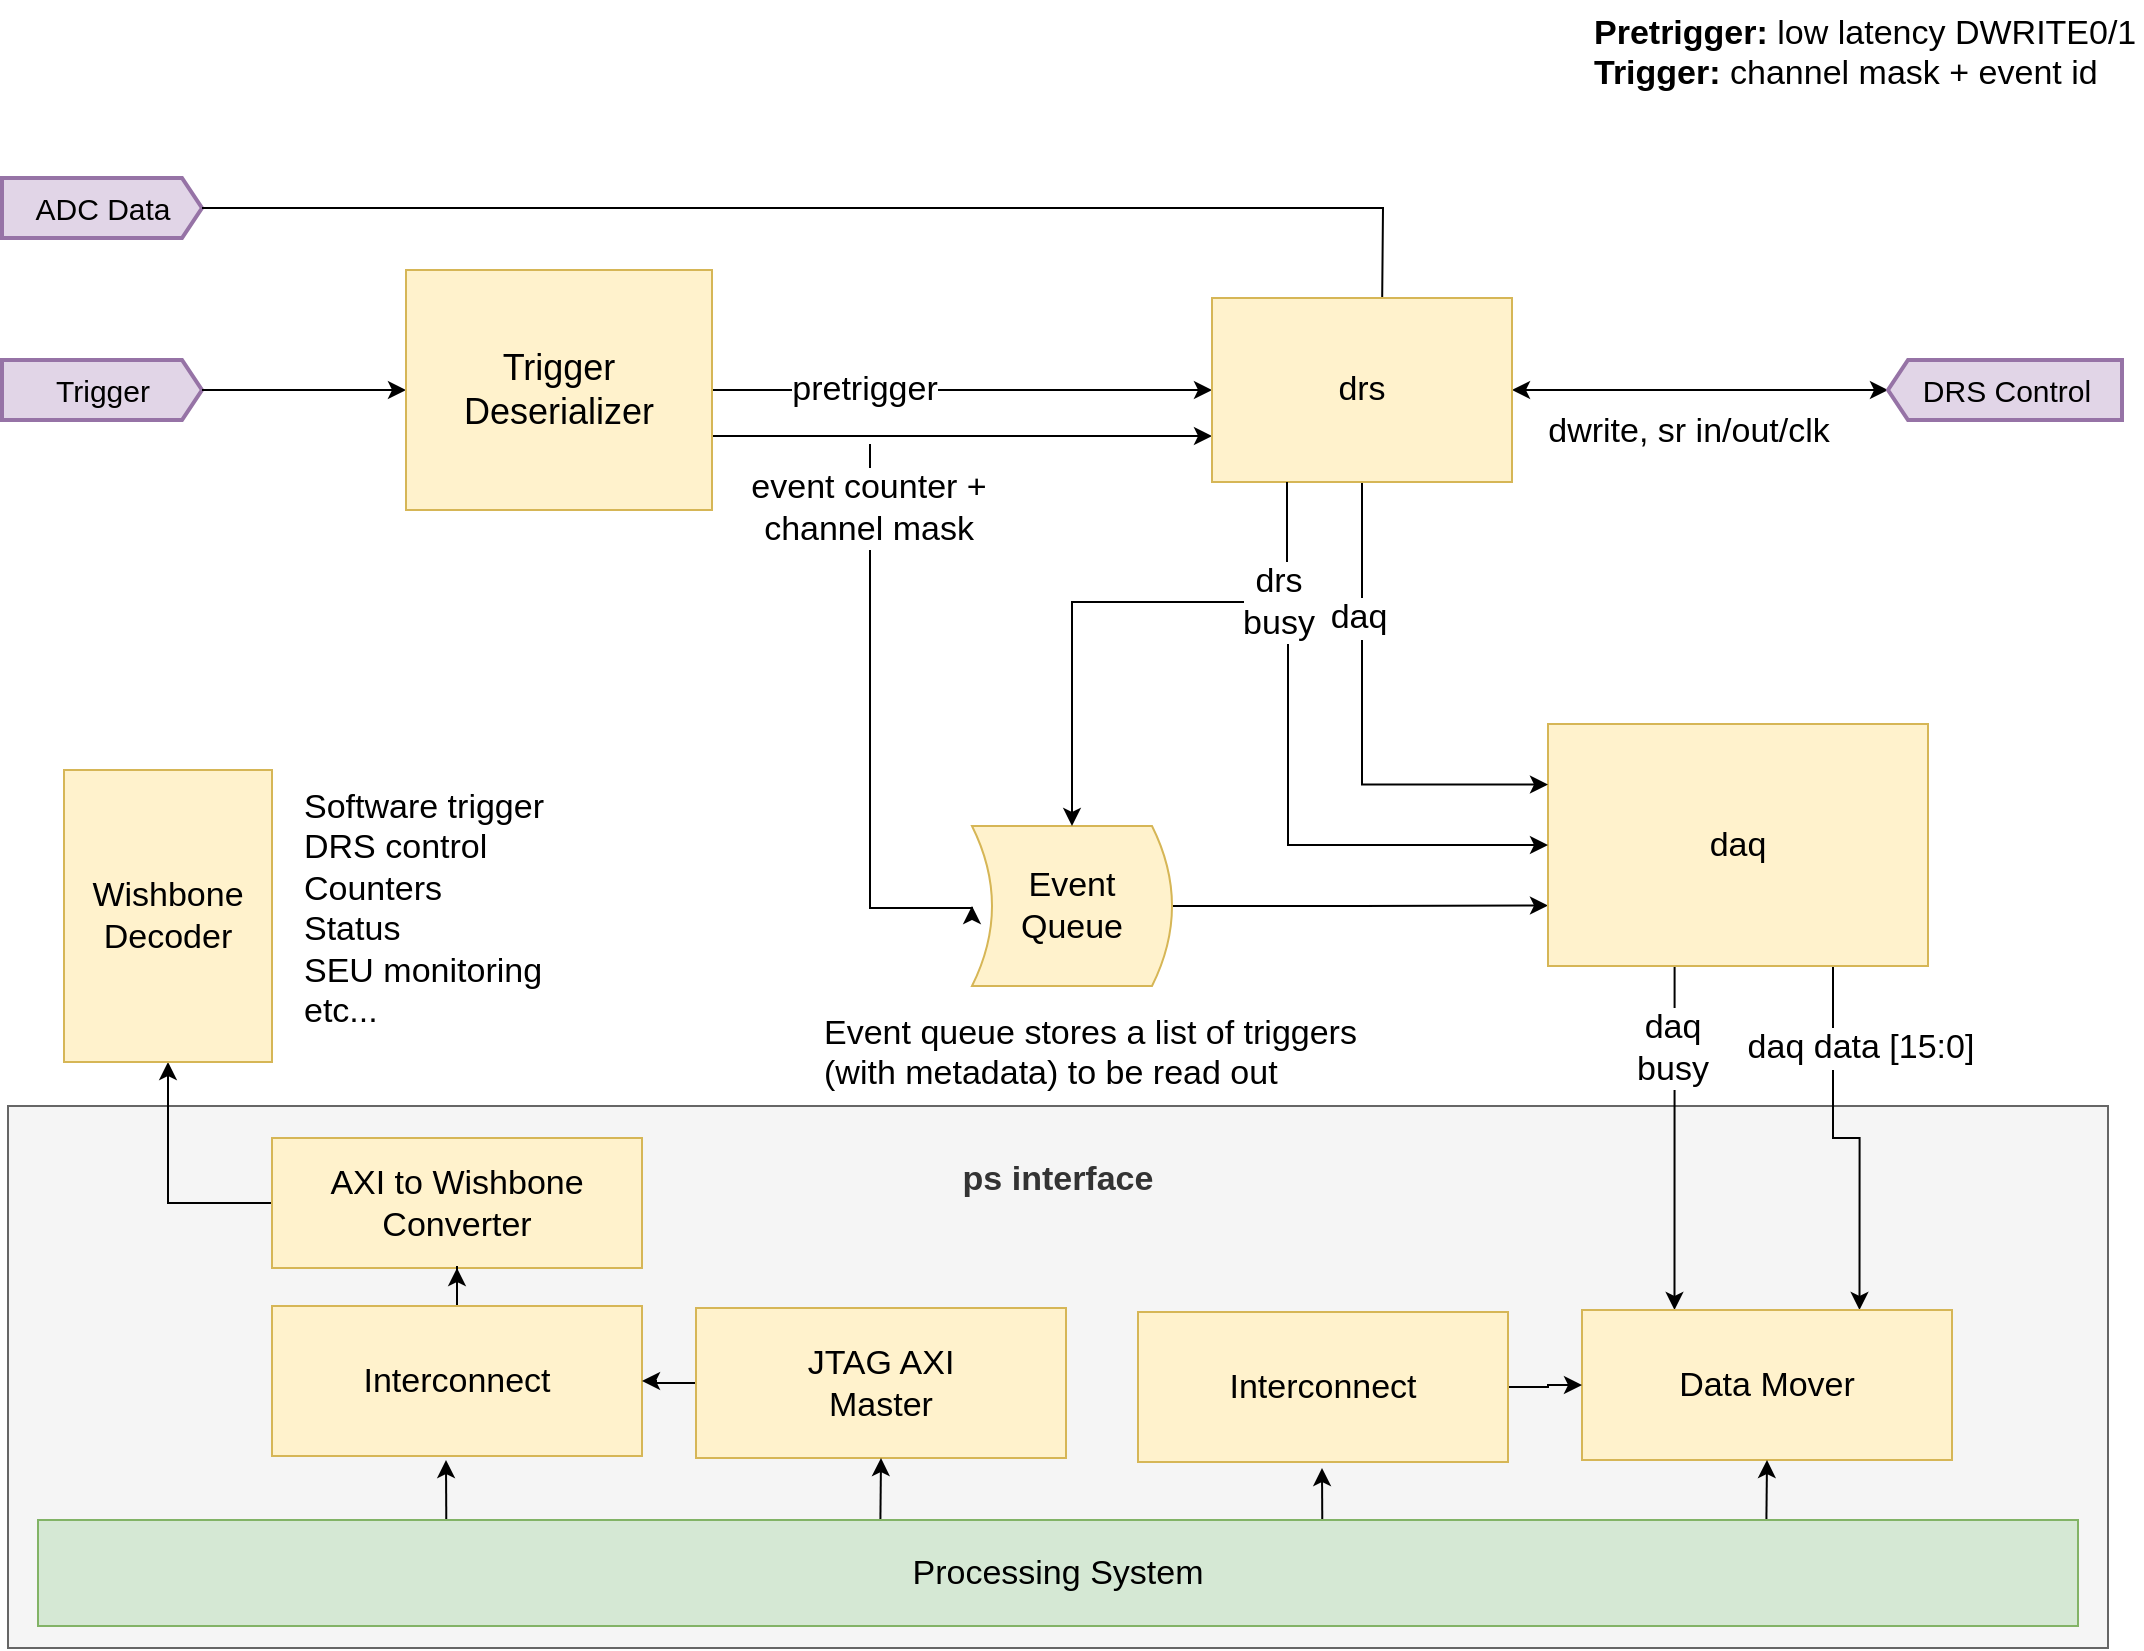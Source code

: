 <mxfile version="16.0.0" type="device" pages="2"><diagram id="qMDoOTiP7TmFbZ_pdH_i" name="Data Flow"><mxGraphModel dx="1422" dy="740" grid="0" gridSize="10" guides="1" tooltips="1" connect="1" arrows="1" fold="1" page="1" pageScale="1" pageWidth="1100" pageHeight="850" math="0" shadow="0"><root><mxCell id="0"/><mxCell id="1" parent="0"/><mxCell id="X48EPalZuuTRNXxhP5Rd-15" value="&lt;b style=&quot;font-size: 17px&quot;&gt;&lt;br&gt;ps interface&lt;br&gt;&lt;/b&gt;" style="rounded=0;whiteSpace=wrap;html=1;fontSize=17;verticalAlign=top;strokeColor=#666666;fillColor=#f5f5f5;fontColor=#333333;" parent="1" vertex="1"><mxGeometry x="23" y="562" width="1050" height="271" as="geometry"/></mxCell><mxCell id="X48EPalZuuTRNXxhP5Rd-1" value="&lt;font style=&quot;font-size: 15px&quot;&gt;ADC Data&lt;/font&gt;" style="html=1;shadow=0;dashed=0;align=center;verticalAlign=middle;shape=mxgraph.arrows2.arrow;dy=0;dx=10;notch=0;strokeColor=#9673a6;strokeWidth=2;fillColor=#e1d5e7;fontFamily=Helvetica;" parent="1" vertex="1"><mxGeometry x="20" y="98" width="100" height="30" as="geometry"/></mxCell><mxCell id="X48EPalZuuTRNXxhP5Rd-5" value="&lt;font style=&quot;font-size: 15px&quot;&gt;Trigger&lt;/font&gt;" style="html=1;shadow=0;dashed=0;align=center;verticalAlign=middle;shape=mxgraph.arrows2.arrow;dy=0;dx=10;notch=0;strokeColor=#9673a6;strokeWidth=2;fillColor=#e1d5e7;" parent="1" vertex="1"><mxGeometry x="20" y="189" width="100" height="30" as="geometry"/></mxCell><mxCell id="X48EPalZuuTRNXxhP5Rd-30" style="edgeStyle=orthogonalEdgeStyle;rounded=0;orthogonalLoop=1;jettySize=auto;html=1;entryX=1;entryY=0.5;entryDx=0;entryDy=0;fontSize=17;" parent="1" target="X48EPalZuuTRNXxhP5Rd-13" edge="1"><mxGeometry relative="1" as="geometry"><Array as="points"><mxPoint x="454" y="463"/></Array><mxPoint x="454" y="231" as="sourcePoint"/></mxGeometry></mxCell><mxCell id="X48EPalZuuTRNXxhP5Rd-59" value="pretrigger" style="edgeStyle=orthogonalEdgeStyle;rounded=0;orthogonalLoop=1;jettySize=auto;html=1;exitX=1;exitY=0.5;exitDx=0;exitDy=0;startArrow=none;startFill=0;fontSize=17;labelBorderColor=none;spacingBottom=0;spacing=7;" parent="1" source="X48EPalZuuTRNXxhP5Rd-8" target="X48EPalZuuTRNXxhP5Rd-26" edge="1"><mxGeometry x="-0.392" relative="1" as="geometry"><mxPoint x="484" y="204" as="sourcePoint"/><mxPoint as="offset"/></mxGeometry></mxCell><mxCell id="X48EPalZuuTRNXxhP5Rd-81" value="event counter +&lt;br&gt;channel mask" style="edgeStyle=orthogonalEdgeStyle;rounded=0;orthogonalLoop=1;jettySize=auto;html=1;exitX=1;exitY=0.75;exitDx=0;exitDy=0;entryX=0;entryY=0.75;entryDx=0;entryDy=0;startArrow=none;startFill=0;fontSize=17;" parent="1" source="X48EPalZuuTRNXxhP5Rd-8" target="X48EPalZuuTRNXxhP5Rd-26" edge="1"><mxGeometry x="-0.339" y="-36" relative="1" as="geometry"><Array as="points"><mxPoint x="375" y="227"/></Array><mxPoint as="offset"/><mxPoint x="465.538" y="250.154" as="sourcePoint"/></mxGeometry></mxCell><mxCell id="X48EPalZuuTRNXxhP5Rd-47" style="edgeStyle=orthogonalEdgeStyle;rounded=0;orthogonalLoop=1;jettySize=auto;html=1;exitX=0;exitY=0.5;exitDx=0;exitDy=0;entryX=0;entryY=0.75;entryDx=0;entryDy=0;fontSize=17;" parent="1" source="X48EPalZuuTRNXxhP5Rd-13" target="X48EPalZuuTRNXxhP5Rd-14" edge="1"><mxGeometry relative="1" as="geometry"/></mxCell><mxCell id="X48EPalZuuTRNXxhP5Rd-13" value="Event&lt;br&gt;Queue" style="shape=dataStorage;whiteSpace=wrap;html=1;fixedSize=1;fontSize=17;size=10;rotation=0;direction=west;fillColor=#fff2cc;strokeColor=#d6b656;" parent="1" vertex="1"><mxGeometry x="505" y="422" width="100" height="80" as="geometry"/></mxCell><mxCell id="X48EPalZuuTRNXxhP5Rd-62" value="daq data [15:0]" style="edgeStyle=orthogonalEdgeStyle;rounded=0;orthogonalLoop=1;jettySize=auto;html=1;exitX=0.75;exitY=1;exitDx=0;exitDy=0;entryX=0.75;entryY=0;entryDx=0;entryDy=0;startArrow=none;startFill=0;fontSize=17;" parent="1" source="X48EPalZuuTRNXxhP5Rd-14" target="X48EPalZuuTRNXxhP5Rd-17" edge="1"><mxGeometry x="-0.557" y="13" relative="1" as="geometry"><mxPoint as="offset"/></mxGeometry></mxCell><mxCell id="X48EPalZuuTRNXxhP5Rd-63" style="edgeStyle=orthogonalEdgeStyle;rounded=0;orthogonalLoop=1;jettySize=auto;html=1;exitX=0.75;exitY=1;exitDx=0;exitDy=0;entryX=0.25;entryY=0;entryDx=0;entryDy=0;startArrow=none;startFill=0;fontSize=17;" parent="1" source="X48EPalZuuTRNXxhP5Rd-14" target="X48EPalZuuTRNXxhP5Rd-17" edge="1"><mxGeometry relative="1" as="geometry"><Array as="points"><mxPoint x="856" y="492"/></Array></mxGeometry></mxCell><mxCell id="X48EPalZuuTRNXxhP5Rd-84" value="daq&lt;br&gt;busy" style="edgeLabel;html=1;align=center;verticalAlign=middle;resizable=0;points=[];fontSize=17;labelBackgroundColor=default;" parent="X48EPalZuuTRNXxhP5Rd-63" vertex="1" connectable="0"><mxGeometry x="0.171" y="4" relative="1" as="geometry"><mxPoint x="-6" y="-27" as="offset"/></mxGeometry></mxCell><mxCell id="X48EPalZuuTRNXxhP5Rd-14" value="&lt;span style=&quot;font-size: 17px&quot;&gt;daq&lt;/span&gt;" style="rounded=0;whiteSpace=wrap;html=1;fillColor=#fff2cc;strokeColor=#d6b656;fontSize=17;fontStyle=0" parent="1" vertex="1"><mxGeometry x="793" y="371" width="190" height="121" as="geometry"/></mxCell><mxCell id="X48EPalZuuTRNXxhP5Rd-73" style="edgeStyle=orthogonalEdgeStyle;rounded=0;orthogonalLoop=1;jettySize=auto;html=1;exitX=0;exitY=0.5;exitDx=0;exitDy=0;startArrow=none;startFill=0;fontSize=17;entryX=0.5;entryY=1;entryDx=0;entryDy=0;" parent="1" source="X48EPalZuuTRNXxhP5Rd-16" target="X48EPalZuuTRNXxhP5Rd-69" edge="1"><mxGeometry relative="1" as="geometry"><Array as="points"><mxPoint x="103" y="611"/></Array></mxGeometry></mxCell><mxCell id="X48EPalZuuTRNXxhP5Rd-16" value="&lt;span style=&quot;font-size: 17px&quot;&gt;AXI to Wishbone &lt;br&gt;Converter&lt;br&gt;&lt;/span&gt;" style="rounded=0;whiteSpace=wrap;html=1;fillColor=#fff2cc;strokeColor=#d6b656;fontSize=17;fontStyle=0" parent="1" vertex="1"><mxGeometry x="155" y="578" width="185" height="65" as="geometry"/></mxCell><mxCell id="X48EPalZuuTRNXxhP5Rd-17" value="&lt;span style=&quot;font-size: 17px&quot;&gt;Data Mover&lt;br&gt;&lt;/span&gt;" style="rounded=0;whiteSpace=wrap;html=1;fillColor=#fff2cc;strokeColor=#d6b656;fontSize=17;fontStyle=0" parent="1" vertex="1"><mxGeometry x="810" y="664" width="185" height="75" as="geometry"/></mxCell><mxCell id="X48EPalZuuTRNXxhP5Rd-68" style="edgeStyle=orthogonalEdgeStyle;rounded=0;orthogonalLoop=1;jettySize=auto;html=1;exitX=0.5;exitY=0;exitDx=0;exitDy=0;startArrow=none;startFill=0;fontSize=17;" parent="1" source="X48EPalZuuTRNXxhP5Rd-18" target="X48EPalZuuTRNXxhP5Rd-16" edge="1"><mxGeometry relative="1" as="geometry"/></mxCell><mxCell id="X48EPalZuuTRNXxhP5Rd-18" value="&lt;span style=&quot;font-size: 17px&quot;&gt;Interconnect&lt;br&gt;&lt;/span&gt;" style="rounded=0;whiteSpace=wrap;html=1;fillColor=#fff2cc;strokeColor=#d6b656;fontSize=17;fontStyle=0" parent="1" vertex="1"><mxGeometry x="155" y="662" width="185" height="75" as="geometry"/></mxCell><mxCell id="X48EPalZuuTRNXxhP5Rd-56" value="dwrite, sr in/out/clk" style="edgeStyle=orthogonalEdgeStyle;rounded=0;orthogonalLoop=1;jettySize=auto;html=1;exitX=1;exitY=0.5;exitDx=0;exitDy=0;exitPerimeter=0;entryX=1;entryY=0.5;entryDx=0;entryDy=0;fontSize=17;startArrow=classic;startFill=1;" parent="1" source="X48EPalZuuTRNXxhP5Rd-23" target="X48EPalZuuTRNXxhP5Rd-26" edge="1"><mxGeometry x="0.067" y="21" relative="1" as="geometry"><mxPoint as="offset"/><mxPoint x="785" y="191" as="targetPoint"/></mxGeometry></mxCell><mxCell id="X48EPalZuuTRNXxhP5Rd-23" value="&lt;font style=&quot;font-size: 15px&quot;&gt;DRS Control&lt;/font&gt;" style="html=1;shadow=0;dashed=0;align=center;verticalAlign=middle;shape=mxgraph.arrows2.arrow;dy=0;dx=10;notch=0;direction=west;strokeColor=#9673a6;strokeWidth=2;fillColor=#e1d5e7;" parent="1" vertex="1"><mxGeometry x="963" y="189" width="117" height="30" as="geometry"/></mxCell><mxCell id="X48EPalZuuTRNXxhP5Rd-35" style="edgeStyle=orthogonalEdgeStyle;rounded=0;orthogonalLoop=1;jettySize=auto;html=1;exitX=1;exitY=0.5;exitDx=0;exitDy=0;exitPerimeter=0;fontSize=17;" parent="1" source="X48EPalZuuTRNXxhP5Rd-5" target="X48EPalZuuTRNXxhP5Rd-8" edge="1"><mxGeometry relative="1" as="geometry"><mxPoint x="214" y="194" as="targetPoint"/></mxGeometry></mxCell><mxCell id="X48EPalZuuTRNXxhP5Rd-49" style="edgeStyle=orthogonalEdgeStyle;rounded=0;orthogonalLoop=1;jettySize=auto;html=1;exitX=0.5;exitY=1;exitDx=0;exitDy=0;entryX=0;entryY=0.25;entryDx=0;entryDy=0;fontSize=17;" parent="1" target="X48EPalZuuTRNXxhP5Rd-14" edge="1" source="X48EPalZuuTRNXxhP5Rd-26"><mxGeometry relative="1" as="geometry"><mxPoint x="710" y="260" as="sourcePoint"/><Array as="points"><mxPoint x="700" y="401"/></Array></mxGeometry></mxCell><mxCell id="X48EPalZuuTRNXxhP5Rd-86" value="daq" style="edgeLabel;html=1;align=center;verticalAlign=middle;resizable=0;points=[];fontSize=17;" parent="X48EPalZuuTRNXxhP5Rd-49" vertex="1" connectable="0"><mxGeometry x="-0.73" y="-3" relative="1" as="geometry"><mxPoint x="1" y="35" as="offset"/></mxGeometry></mxCell><mxCell id="X48EPalZuuTRNXxhP5Rd-58" style="edgeStyle=orthogonalEdgeStyle;rounded=0;orthogonalLoop=1;jettySize=auto;html=1;exitX=1;exitY=0.5;exitDx=0;exitDy=0;exitPerimeter=0;startArrow=none;startFill=0;fontSize=17;" parent="1" source="X48EPalZuuTRNXxhP5Rd-1" edge="1"><mxGeometry relative="1" as="geometry"><mxPoint x="710" y="168" as="targetPoint"/></mxGeometry></mxCell><mxCell id="X48EPalZuuTRNXxhP5Rd-67" style="edgeStyle=orthogonalEdgeStyle;rounded=0;orthogonalLoop=1;jettySize=auto;html=1;exitX=1;exitY=0.5;exitDx=0;exitDy=0;startArrow=none;startFill=0;fontSize=17;" parent="1" source="X48EPalZuuTRNXxhP5Rd-64" target="X48EPalZuuTRNXxhP5Rd-17" edge="1"><mxGeometry relative="1" as="geometry"/></mxCell><mxCell id="X48EPalZuuTRNXxhP5Rd-64" value="&lt;span style=&quot;font-size: 17px&quot;&gt;Interconnect&lt;br&gt;&lt;/span&gt;" style="rounded=0;whiteSpace=wrap;html=1;fillColor=#fff2cc;strokeColor=#d6b656;fontSize=17;fontStyle=0" parent="1" vertex="1"><mxGeometry x="588" y="665" width="185" height="75" as="geometry"/></mxCell><mxCell id="X48EPalZuuTRNXxhP5Rd-88" style="edgeStyle=orthogonalEdgeStyle;rounded=0;orthogonalLoop=1;jettySize=auto;html=1;exitX=0;exitY=0.5;exitDx=0;exitDy=0;startArrow=none;startFill=0;fontSize=17;" parent="1" source="X48EPalZuuTRNXxhP5Rd-65" target="X48EPalZuuTRNXxhP5Rd-18" edge="1"><mxGeometry relative="1" as="geometry"/></mxCell><mxCell id="X48EPalZuuTRNXxhP5Rd-65" value="&lt;span style=&quot;font-size: 17px&quot;&gt;JTAG AXI&lt;br&gt;Master&lt;br&gt;&lt;/span&gt;" style="rounded=0;whiteSpace=wrap;html=1;fillColor=#fff2cc;strokeColor=#d6b656;fontSize=17;fontStyle=0" parent="1" vertex="1"><mxGeometry x="367" y="663" width="185" height="75" as="geometry"/></mxCell><mxCell id="X48EPalZuuTRNXxhP5Rd-66" style="edgeStyle=orthogonalEdgeStyle;rounded=0;orthogonalLoop=1;jettySize=auto;html=1;exitX=0.5;exitY=1;exitDx=0;exitDy=0;startArrow=none;startFill=0;fontSize=17;" parent="1" source="X48EPalZuuTRNXxhP5Rd-64" target="X48EPalZuuTRNXxhP5Rd-64" edge="1"><mxGeometry relative="1" as="geometry"/></mxCell><mxCell id="X48EPalZuuTRNXxhP5Rd-69" value="&lt;span style=&quot;font-size: 17px&quot;&gt;Wishbone&lt;br&gt;Decoder&lt;br&gt;&lt;/span&gt;" style="rounded=0;whiteSpace=wrap;html=1;fillColor=#fff2cc;strokeColor=#d6b656;fontSize=17;fontStyle=0" parent="1" vertex="1"><mxGeometry x="51" y="394" width="104" height="146" as="geometry"/></mxCell><mxCell id="X48EPalZuuTRNXxhP5Rd-75" style="rounded=0;orthogonalLoop=1;jettySize=auto;html=1;startArrow=none;startFill=0;fontSize=17;arcSize=0;" parent="1" edge="1"><mxGeometry relative="1" as="geometry"><mxPoint x="242.16" y="773" as="sourcePoint"/><mxPoint x="242" y="739" as="targetPoint"/></mxGeometry></mxCell><mxCell id="X48EPalZuuTRNXxhP5Rd-76" style="rounded=0;orthogonalLoop=1;jettySize=auto;html=1;startArrow=none;startFill=0;fontSize=17;arcSize=0;entryX=0.5;entryY=1;entryDx=0;entryDy=0;" parent="1" target="X48EPalZuuTRNXxhP5Rd-65" edge="1"><mxGeometry relative="1" as="geometry"><mxPoint x="459.16" y="773" as="sourcePoint"/><mxPoint x="459" y="734" as="targetPoint"/></mxGeometry></mxCell><mxCell id="X48EPalZuuTRNXxhP5Rd-77" style="rounded=0;orthogonalLoop=1;jettySize=auto;html=1;startArrow=none;startFill=0;fontSize=17;arcSize=0;" parent="1" edge="1"><mxGeometry relative="1" as="geometry"><mxPoint x="680.16" y="773" as="sourcePoint"/><mxPoint x="680" y="743" as="targetPoint"/></mxGeometry></mxCell><mxCell id="X48EPalZuuTRNXxhP5Rd-78" style="rounded=0;orthogonalLoop=1;jettySize=auto;html=1;startArrow=none;startFill=0;fontSize=17;arcSize=0;entryX=0.5;entryY=1;entryDx=0;entryDy=0;" parent="1" target="X48EPalZuuTRNXxhP5Rd-17" edge="1"><mxGeometry relative="1" as="geometry"><mxPoint x="902.16" y="773" as="sourcePoint"/><mxPoint x="902.16" y="703" as="targetPoint"/></mxGeometry></mxCell><mxCell id="X48EPalZuuTRNXxhP5Rd-19" value="&lt;span style=&quot;font-size: 17px&quot;&gt;Processing System&lt;br&gt;&lt;/span&gt;" style="rounded=0;whiteSpace=wrap;html=1;fillColor=#d5e8d4;strokeColor=#82b366;fontSize=17;fontStyle=0" parent="1" vertex="1"><mxGeometry x="38" y="769" width="1020" height="53" as="geometry"/></mxCell><mxCell id="X48EPalZuuTRNXxhP5Rd-82" value="Software trigger&lt;br&gt;DRS control&lt;br&gt;Counters&lt;br&gt;Status&amp;nbsp;&lt;br&gt;SEU monitoring&amp;nbsp;&lt;br&gt;etc..." style="text;html=1;strokeColor=none;fillColor=none;align=left;verticalAlign=top;whiteSpace=wrap;rounded=0;fontSize=17;" parent="1" vertex="1"><mxGeometry x="169" y="396" width="148" height="144" as="geometry"/></mxCell><mxCell id="E9WDSyBqEJ3VIWjDPbrT-4" value="&lt;font style=&quot;font-size: 17px&quot;&gt;&lt;b&gt;Pretrigger:&lt;/b&gt; low latency DWRITE0/1&lt;br&gt;&lt;b&gt;Trigger:&lt;/b&gt; channel mask + event id&amp;nbsp;&lt;/font&gt;" style="text;html=1;strokeColor=none;fillColor=none;align=left;verticalAlign=top;whiteSpace=wrap;rounded=0;fontSize=17;" parent="1" vertex="1"><mxGeometry x="814" y="9" width="276" height="81" as="geometry"/></mxCell><mxCell id="E9WDSyBqEJ3VIWjDPbrT-5" value="Event queue stores a list of triggers &lt;br&gt;(with metadata) to be read out" style="text;html=1;strokeColor=none;fillColor=none;align=left;verticalAlign=top;whiteSpace=wrap;rounded=0;fontSize=17;container=1;" parent="1" vertex="1"><mxGeometry x="429" y="509" width="333" height="47" as="geometry"><mxRectangle x="347" y="509" width="525" height="24" as="alternateBounds"/></mxGeometry></mxCell><mxCell id="X48EPalZuuTRNXxhP5Rd-26" value="&lt;span style=&quot;font-size: 17px&quot;&gt;drs&lt;/span&gt;" style="rounded=0;whiteSpace=wrap;html=1;fillColor=#fff2cc;strokeColor=#d6b656;fontSize=17;fontStyle=0" parent="1" vertex="1"><mxGeometry x="625" y="158" width="150" height="92" as="geometry"/></mxCell><mxCell id="X48EPalZuuTRNXxhP5Rd-8" value="&lt;font style=&quot;font-size: 18px&quot;&gt;Trigger Deserializer&lt;br&gt;&lt;/font&gt;" style="rounded=0;whiteSpace=wrap;html=1;fillColor=#fff2cc;strokeColor=#d6b656;" parent="1" vertex="1"><mxGeometry x="222" y="144" width="153" height="120" as="geometry"/></mxCell><mxCell id="q34hkXPinpflkqoCLvDt-1" value="" style="endArrow=classic;html=1;rounded=0;labelBorderColor=none;fontFamily=Helvetica;entryX=0.5;entryY=1;entryDx=0;entryDy=0;edgeStyle=elbowEdgeStyle;elbow=vertical;exitX=0.25;exitY=1;exitDx=0;exitDy=0;" parent="1" source="X48EPalZuuTRNXxhP5Rd-26" target="X48EPalZuuTRNXxhP5Rd-13" edge="1"><mxGeometry width="50" height="50" relative="1" as="geometry"><mxPoint x="663" y="257" as="sourcePoint"/><mxPoint x="734" y="380" as="targetPoint"/><Array as="points"><mxPoint x="663" y="310"/><mxPoint x="693" y="297"/><mxPoint x="668" y="310"/></Array></mxGeometry></mxCell><mxCell id="X48EPalZuuTRNXxhP5Rd-48" style="edgeStyle=orthogonalEdgeStyle;rounded=0;orthogonalLoop=1;jettySize=auto;html=1;entryX=0;entryY=0.5;entryDx=0;entryDy=0;fontSize=17;" parent="1" target="X48EPalZuuTRNXxhP5Rd-14" edge="1"><mxGeometry relative="1" as="geometry"><mxPoint x="663" y="310" as="sourcePoint"/><Array as="points"><mxPoint x="663" y="432"/></Array></mxGeometry></mxCell><mxCell id="7CgM3vdXJ0AdDpl0u4O0-1" value="&lt;font style=&quot;font-size: 17px&quot;&gt;drs&lt;br&gt;busy&lt;br&gt;&lt;/font&gt;" style="edgeLabel;html=1;align=center;verticalAlign=middle;resizable=0;points=[];" vertex="1" connectable="0" parent="X48EPalZuuTRNXxhP5Rd-48"><mxGeometry x="-0.682" y="-3" relative="1" as="geometry"><mxPoint x="-2" y="-40" as="offset"/></mxGeometry></mxCell></root></mxGraphModel></diagram><diagram id="favlRJFeHAbdntk1oLxj" name="Page-2"><mxGraphModel dx="1422" dy="740" grid="1" gridSize="10" guides="1" tooltips="1" connect="1" arrows="1" fold="1" page="1" pageScale="1" pageWidth="1100" pageHeight="850" math="0" shadow="0"><root><mxCell id="oSWEfn_7BbQ-Klg78fcO-0"/><mxCell id="oSWEfn_7BbQ-Klg78fcO-1" parent="oSWEfn_7BbQ-Klg78fcO-0"/><mxCell id="WBz0wwLFXmxHgrLt-oOH-0" value="&lt;b style=&quot;font-size: 17px&quot;&gt;&lt;br&gt;ps interface&lt;br&gt;&lt;/b&gt;" style="rounded=0;whiteSpace=wrap;html=1;fontSize=17;verticalAlign=top;strokeColor=#666666;fillColor=#f5f5f5;fontColor=#333333;" vertex="1" parent="oSWEfn_7BbQ-Klg78fcO-1"><mxGeometry x="18" y="524" width="1050" height="271" as="geometry"/></mxCell><mxCell id="WBz0wwLFXmxHgrLt-oOH-1" value="&lt;font style=&quot;font-size: 15px&quot;&gt;ADC Data&lt;/font&gt;" style="html=1;shadow=0;dashed=0;align=center;verticalAlign=middle;shape=mxgraph.arrows2.arrow;dy=0;dx=10;notch=0;strokeColor=#9673a6;strokeWidth=2;fillColor=#e1d5e7;fontFamily=Helvetica;" vertex="1" parent="oSWEfn_7BbQ-Klg78fcO-1"><mxGeometry x="15" y="60" width="100" height="30" as="geometry"/></mxCell><mxCell id="WBz0wwLFXmxHgrLt-oOH-2" value="&lt;font style=&quot;font-size: 15px&quot;&gt;Trigger&lt;/font&gt;" style="html=1;shadow=0;dashed=0;align=center;verticalAlign=middle;shape=mxgraph.arrows2.arrow;dy=0;dx=10;notch=0;strokeColor=#9673a6;strokeWidth=2;fillColor=#e1d5e7;" vertex="1" parent="oSWEfn_7BbQ-Klg78fcO-1"><mxGeometry x="15" y="151" width="100" height="30" as="geometry"/></mxCell><mxCell id="WBz0wwLFXmxHgrLt-oOH-4" value="level trigger to dwrite" style="edgeStyle=orthogonalEdgeStyle;rounded=0;orthogonalLoop=1;jettySize=auto;html=1;exitX=1;exitY=0.5;exitDx=0;exitDy=0;startArrow=none;startFill=0;fontSize=17;labelBorderColor=none;spacingBottom=0;spacing=7;exitPerimeter=0;" edge="1" parent="oSWEfn_7BbQ-Klg78fcO-1" source="WBz0wwLFXmxHgrLt-oOH-2" target="WBz0wwLFXmxHgrLt-oOH-37"><mxGeometry x="-0.392" relative="1" as="geometry"><mxPoint x="370" y="166" as="sourcePoint"/><mxPoint as="offset"/></mxGeometry></mxCell><mxCell id="WBz0wwLFXmxHgrLt-oOH-5" value="event counter" style="edgeStyle=orthogonalEdgeStyle;rounded=0;orthogonalLoop=1;jettySize=auto;html=1;exitX=1;exitY=0.5;exitDx=0;exitDy=0;entryX=0;entryY=0.75;entryDx=0;entryDy=0;startArrow=none;startFill=0;fontSize=17;exitPerimeter=0;" edge="1" parent="oSWEfn_7BbQ-Klg78fcO-1" source="EK1suyMrxo18Bjb0KvTD-0" target="WBz0wwLFXmxHgrLt-oOH-11"><mxGeometry x="-0.647" relative="1" as="geometry"><Array as="points"><mxPoint x="525" y="276"/><mxPoint x="525" y="424"/></Array><mxPoint as="offset"/><mxPoint x="370" y="196" as="sourcePoint"/></mxGeometry></mxCell><mxCell id="WBz0wwLFXmxHgrLt-oOH-8" value="daq data [15:0]" style="edgeStyle=orthogonalEdgeStyle;rounded=0;orthogonalLoop=1;jettySize=auto;html=1;exitX=0.75;exitY=1;exitDx=0;exitDy=0;entryX=0.75;entryY=0;entryDx=0;entryDy=0;startArrow=none;startFill=0;fontSize=17;" edge="1" parent="oSWEfn_7BbQ-Klg78fcO-1" source="WBz0wwLFXmxHgrLt-oOH-11" target="WBz0wwLFXmxHgrLt-oOH-14"><mxGeometry x="-0.557" y="13" relative="1" as="geometry"><mxPoint as="offset"/></mxGeometry></mxCell><mxCell id="WBz0wwLFXmxHgrLt-oOH-9" style="edgeStyle=orthogonalEdgeStyle;rounded=0;orthogonalLoop=1;jettySize=auto;html=1;exitX=0.75;exitY=1;exitDx=0;exitDy=0;entryX=0.25;entryY=0;entryDx=0;entryDy=0;startArrow=none;startFill=0;fontSize=17;" edge="1" parent="oSWEfn_7BbQ-Klg78fcO-1" source="WBz0wwLFXmxHgrLt-oOH-11" target="WBz0wwLFXmxHgrLt-oOH-14"><mxGeometry relative="1" as="geometry"><Array as="points"><mxPoint x="851" y="454"/></Array></mxGeometry></mxCell><mxCell id="WBz0wwLFXmxHgrLt-oOH-10" value="daq&lt;br&gt;busy" style="edgeLabel;html=1;align=center;verticalAlign=middle;resizable=0;points=[];fontSize=17;labelBackgroundColor=default;" vertex="1" connectable="0" parent="WBz0wwLFXmxHgrLt-oOH-9"><mxGeometry x="0.171" y="4" relative="1" as="geometry"><mxPoint x="-6" y="-27" as="offset"/></mxGeometry></mxCell><mxCell id="WBz0wwLFXmxHgrLt-oOH-11" value="&lt;span style=&quot;font-size: 17px&quot;&gt;daq&lt;/span&gt;" style="rounded=0;whiteSpace=wrap;html=1;fillColor=#fff2cc;strokeColor=#d6b656;fontSize=17;fontStyle=0" vertex="1" parent="oSWEfn_7BbQ-Klg78fcO-1"><mxGeometry x="788" y="333" width="190" height="121" as="geometry"/></mxCell><mxCell id="WBz0wwLFXmxHgrLt-oOH-12" style="edgeStyle=orthogonalEdgeStyle;rounded=0;orthogonalLoop=1;jettySize=auto;html=1;exitX=0;exitY=0.5;exitDx=0;exitDy=0;startArrow=none;startFill=0;fontSize=17;entryX=0.5;entryY=1;entryDx=0;entryDy=0;" edge="1" parent="oSWEfn_7BbQ-Klg78fcO-1" source="WBz0wwLFXmxHgrLt-oOH-13" target="WBz0wwLFXmxHgrLt-oOH-28"><mxGeometry relative="1" as="geometry"><Array as="points"><mxPoint x="98" y="573"/></Array></mxGeometry></mxCell><mxCell id="WBz0wwLFXmxHgrLt-oOH-13" value="&lt;span style=&quot;font-size: 17px&quot;&gt;AXI to Wishbone &lt;br&gt;Converter&lt;br&gt;&lt;/span&gt;" style="rounded=0;whiteSpace=wrap;html=1;fillColor=#fff2cc;strokeColor=#d6b656;fontSize=17;fontStyle=0" vertex="1" parent="oSWEfn_7BbQ-Klg78fcO-1"><mxGeometry x="150" y="540" width="185" height="65" as="geometry"/></mxCell><mxCell id="WBz0wwLFXmxHgrLt-oOH-14" value="&lt;span style=&quot;font-size: 17px&quot;&gt;Data Mover&lt;br&gt;&lt;/span&gt;" style="rounded=0;whiteSpace=wrap;html=1;fillColor=#fff2cc;strokeColor=#d6b656;fontSize=17;fontStyle=0" vertex="1" parent="oSWEfn_7BbQ-Klg78fcO-1"><mxGeometry x="805" y="626" width="185" height="75" as="geometry"/></mxCell><mxCell id="WBz0wwLFXmxHgrLt-oOH-15" style="edgeStyle=orthogonalEdgeStyle;rounded=0;orthogonalLoop=1;jettySize=auto;html=1;exitX=0.5;exitY=0;exitDx=0;exitDy=0;startArrow=none;startFill=0;fontSize=17;" edge="1" parent="oSWEfn_7BbQ-Klg78fcO-1" source="WBz0wwLFXmxHgrLt-oOH-16" target="WBz0wwLFXmxHgrLt-oOH-13"><mxGeometry relative="1" as="geometry"/></mxCell><mxCell id="WBz0wwLFXmxHgrLt-oOH-16" value="&lt;span style=&quot;font-size: 17px&quot;&gt;Interconnect&lt;br&gt;&lt;/span&gt;" style="rounded=0;whiteSpace=wrap;html=1;fillColor=#fff2cc;strokeColor=#d6b656;fontSize=17;fontStyle=0" vertex="1" parent="oSWEfn_7BbQ-Klg78fcO-1"><mxGeometry x="150" y="624" width="185" height="75" as="geometry"/></mxCell><mxCell id="WBz0wwLFXmxHgrLt-oOH-17" value="dwrite, sr in/out/clk" style="edgeStyle=orthogonalEdgeStyle;rounded=0;orthogonalLoop=1;jettySize=auto;html=1;exitX=1;exitY=0.5;exitDx=0;exitDy=0;exitPerimeter=0;entryX=1;entryY=0.5;entryDx=0;entryDy=0;fontSize=17;startArrow=classic;startFill=1;" edge="1" parent="oSWEfn_7BbQ-Klg78fcO-1" source="WBz0wwLFXmxHgrLt-oOH-18" target="WBz0wwLFXmxHgrLt-oOH-37"><mxGeometry x="0.067" y="21" relative="1" as="geometry"><mxPoint as="offset"/><mxPoint x="780" y="153" as="targetPoint"/></mxGeometry></mxCell><mxCell id="WBz0wwLFXmxHgrLt-oOH-18" value="&lt;font style=&quot;font-size: 15px&quot;&gt;DRS Control&lt;/font&gt;" style="html=1;shadow=0;dashed=0;align=center;verticalAlign=middle;shape=mxgraph.arrows2.arrow;dy=0;dx=10;notch=0;direction=west;strokeColor=#9673a6;strokeWidth=2;fillColor=#e1d5e7;" vertex="1" parent="oSWEfn_7BbQ-Klg78fcO-1"><mxGeometry x="958" y="151" width="117" height="30" as="geometry"/></mxCell><mxCell id="WBz0wwLFXmxHgrLt-oOH-20" style="edgeStyle=orthogonalEdgeStyle;rounded=0;orthogonalLoop=1;jettySize=auto;html=1;exitX=0.5;exitY=1;exitDx=0;exitDy=0;entryX=0;entryY=0.25;entryDx=0;entryDy=0;fontSize=17;" edge="1" parent="oSWEfn_7BbQ-Klg78fcO-1" source="WBz0wwLFXmxHgrLt-oOH-37" target="WBz0wwLFXmxHgrLt-oOH-11"><mxGeometry relative="1" as="geometry"><mxPoint x="705" y="222" as="sourcePoint"/><Array as="points"><mxPoint x="715" y="212"/><mxPoint x="715" y="363"/></Array></mxGeometry></mxCell><mxCell id="WBz0wwLFXmxHgrLt-oOH-21" value="daq" style="edgeLabel;html=1;align=center;verticalAlign=middle;resizable=0;points=[];fontSize=17;" vertex="1" connectable="0" parent="WBz0wwLFXmxHgrLt-oOH-20"><mxGeometry x="-0.73" y="-3" relative="1" as="geometry"><mxPoint x="3" y="51" as="offset"/></mxGeometry></mxCell><mxCell id="WBz0wwLFXmxHgrLt-oOH-22" style="edgeStyle=orthogonalEdgeStyle;rounded=0;orthogonalLoop=1;jettySize=auto;html=1;exitX=1;exitY=0.5;exitDx=0;exitDy=0;exitPerimeter=0;startArrow=none;startFill=0;fontSize=17;" edge="1" parent="oSWEfn_7BbQ-Klg78fcO-1" source="WBz0wwLFXmxHgrLt-oOH-1"><mxGeometry relative="1" as="geometry"><mxPoint x="705" y="130" as="targetPoint"/></mxGeometry></mxCell><mxCell id="EK1suyMrxo18Bjb0KvTD-1" value="14 bit ADC data" style="edgeLabel;html=1;align=center;verticalAlign=middle;resizable=0;points=[];fontSize=17;" vertex="1" connectable="0" parent="WBz0wwLFXmxHgrLt-oOH-22"><mxGeometry x="-0.557" y="1" relative="1" as="geometry"><mxPoint x="7" y="1" as="offset"/></mxGeometry></mxCell><mxCell id="WBz0wwLFXmxHgrLt-oOH-23" style="edgeStyle=orthogonalEdgeStyle;rounded=0;orthogonalLoop=1;jettySize=auto;html=1;exitX=1;exitY=0.5;exitDx=0;exitDy=0;startArrow=none;startFill=0;fontSize=17;" edge="1" parent="oSWEfn_7BbQ-Klg78fcO-1" source="WBz0wwLFXmxHgrLt-oOH-24" target="WBz0wwLFXmxHgrLt-oOH-14"><mxGeometry relative="1" as="geometry"/></mxCell><mxCell id="WBz0wwLFXmxHgrLt-oOH-24" value="&lt;span style=&quot;font-size: 17px&quot;&gt;Interconnect&lt;br&gt;&lt;/span&gt;" style="rounded=0;whiteSpace=wrap;html=1;fillColor=#fff2cc;strokeColor=#d6b656;fontSize=17;fontStyle=0" vertex="1" parent="oSWEfn_7BbQ-Klg78fcO-1"><mxGeometry x="583" y="627" width="185" height="75" as="geometry"/></mxCell><mxCell id="WBz0wwLFXmxHgrLt-oOH-25" style="edgeStyle=orthogonalEdgeStyle;rounded=0;orthogonalLoop=1;jettySize=auto;html=1;exitX=0;exitY=0.5;exitDx=0;exitDy=0;startArrow=none;startFill=0;fontSize=17;" edge="1" parent="oSWEfn_7BbQ-Klg78fcO-1" source="WBz0wwLFXmxHgrLt-oOH-26" target="WBz0wwLFXmxHgrLt-oOH-16"><mxGeometry relative="1" as="geometry"/></mxCell><mxCell id="WBz0wwLFXmxHgrLt-oOH-26" value="&lt;span style=&quot;font-size: 17px&quot;&gt;JTAG AXI&lt;br&gt;Master&lt;br&gt;&lt;/span&gt;" style="rounded=0;whiteSpace=wrap;html=1;fillColor=#fff2cc;strokeColor=#d6b656;fontSize=17;fontStyle=0" vertex="1" parent="oSWEfn_7BbQ-Klg78fcO-1"><mxGeometry x="362" y="625" width="185" height="75" as="geometry"/></mxCell><mxCell id="WBz0wwLFXmxHgrLt-oOH-27" style="edgeStyle=orthogonalEdgeStyle;rounded=0;orthogonalLoop=1;jettySize=auto;html=1;exitX=0.5;exitY=1;exitDx=0;exitDy=0;startArrow=none;startFill=0;fontSize=17;" edge="1" parent="oSWEfn_7BbQ-Klg78fcO-1" source="WBz0wwLFXmxHgrLt-oOH-24" target="WBz0wwLFXmxHgrLt-oOH-24"><mxGeometry relative="1" as="geometry"/></mxCell><mxCell id="WBz0wwLFXmxHgrLt-oOH-28" value="&lt;span style=&quot;font-size: 17px&quot;&gt;Wishbone&lt;br&gt;Decoder&lt;br&gt;&lt;/span&gt;" style="rounded=0;whiteSpace=wrap;html=1;fillColor=#fff2cc;strokeColor=#d6b656;fontSize=17;fontStyle=0" vertex="1" parent="oSWEfn_7BbQ-Klg78fcO-1"><mxGeometry x="46" y="356" width="104" height="146" as="geometry"/></mxCell><mxCell id="WBz0wwLFXmxHgrLt-oOH-29" style="rounded=0;orthogonalLoop=1;jettySize=auto;html=1;startArrow=none;startFill=0;fontSize=17;arcSize=0;" edge="1" parent="oSWEfn_7BbQ-Klg78fcO-1"><mxGeometry relative="1" as="geometry"><mxPoint x="237.16" y="735" as="sourcePoint"/><mxPoint x="237" y="701" as="targetPoint"/></mxGeometry></mxCell><mxCell id="WBz0wwLFXmxHgrLt-oOH-30" style="rounded=0;orthogonalLoop=1;jettySize=auto;html=1;startArrow=none;startFill=0;fontSize=17;arcSize=0;entryX=0.5;entryY=1;entryDx=0;entryDy=0;" edge="1" parent="oSWEfn_7BbQ-Klg78fcO-1" target="WBz0wwLFXmxHgrLt-oOH-26"><mxGeometry relative="1" as="geometry"><mxPoint x="454.16" y="735" as="sourcePoint"/><mxPoint x="454" y="696" as="targetPoint"/></mxGeometry></mxCell><mxCell id="WBz0wwLFXmxHgrLt-oOH-31" style="rounded=0;orthogonalLoop=1;jettySize=auto;html=1;startArrow=none;startFill=0;fontSize=17;arcSize=0;" edge="1" parent="oSWEfn_7BbQ-Klg78fcO-1"><mxGeometry relative="1" as="geometry"><mxPoint x="675.16" y="735" as="sourcePoint"/><mxPoint x="675" y="705" as="targetPoint"/></mxGeometry></mxCell><mxCell id="WBz0wwLFXmxHgrLt-oOH-32" style="rounded=0;orthogonalLoop=1;jettySize=auto;html=1;startArrow=none;startFill=0;fontSize=17;arcSize=0;entryX=0.5;entryY=1;entryDx=0;entryDy=0;" edge="1" parent="oSWEfn_7BbQ-Klg78fcO-1" target="WBz0wwLFXmxHgrLt-oOH-14"><mxGeometry relative="1" as="geometry"><mxPoint x="897.16" y="735" as="sourcePoint"/><mxPoint x="897.16" y="665" as="targetPoint"/></mxGeometry></mxCell><mxCell id="WBz0wwLFXmxHgrLt-oOH-33" value="&lt;span style=&quot;font-size: 17px&quot;&gt;Processing System&lt;br&gt;&lt;/span&gt;" style="rounded=0;whiteSpace=wrap;html=1;fillColor=#d5e8d4;strokeColor=#82b366;fontSize=17;fontStyle=0" vertex="1" parent="oSWEfn_7BbQ-Klg78fcO-1"><mxGeometry x="33" y="731" width="1020" height="53" as="geometry"/></mxCell><mxCell id="WBz0wwLFXmxHgrLt-oOH-34" value="Software trigger&lt;br&gt;DRS control&lt;br&gt;Counters&lt;br&gt;Status&amp;nbsp;&lt;br&gt;SEU monitoring&amp;nbsp;&lt;br&gt;etc..." style="text;html=1;strokeColor=none;fillColor=none;align=left;verticalAlign=top;whiteSpace=wrap;rounded=0;fontSize=17;" vertex="1" parent="oSWEfn_7BbQ-Klg78fcO-1"><mxGeometry x="164" y="358" width="148" height="144" as="geometry"/></mxCell><mxCell id="WBz0wwLFXmxHgrLt-oOH-37" value="&lt;span style=&quot;font-size: 17px&quot;&gt;drs&lt;/span&gt;" style="rounded=0;whiteSpace=wrap;html=1;fillColor=#fff2cc;strokeColor=#d6b656;fontSize=17;fontStyle=0" vertex="1" parent="oSWEfn_7BbQ-Klg78fcO-1"><mxGeometry x="620" y="120" width="150" height="92" as="geometry"/></mxCell><mxCell id="WBz0wwLFXmxHgrLt-oOH-40" style="edgeStyle=orthogonalEdgeStyle;rounded=0;orthogonalLoop=1;jettySize=auto;html=1;entryX=0;entryY=0.5;entryDx=0;entryDy=0;fontSize=17;exitX=0.25;exitY=1;exitDx=0;exitDy=0;" edge="1" parent="oSWEfn_7BbQ-Klg78fcO-1" target="WBz0wwLFXmxHgrLt-oOH-11" source="WBz0wwLFXmxHgrLt-oOH-37"><mxGeometry relative="1" as="geometry"><mxPoint x="658" y="272" as="sourcePoint"/><Array as="points"><mxPoint x="657" y="394"/></Array></mxGeometry></mxCell><mxCell id="WBz0wwLFXmxHgrLt-oOH-41" value="&lt;font style=&quot;font-size: 17px&quot;&gt;drs&lt;br&gt;busy&lt;br&gt;&lt;/font&gt;" style="edgeLabel;html=1;align=center;verticalAlign=middle;resizable=0;points=[];" vertex="1" connectable="0" parent="WBz0wwLFXmxHgrLt-oOH-40"><mxGeometry x="-0.682" y="-3" relative="1" as="geometry"><mxPoint x="-2" y="14" as="offset"/></mxGeometry></mxCell><mxCell id="EK1suyMrxo18Bjb0KvTD-0" value="Event ID" style="html=1;shadow=0;dashed=0;align=center;verticalAlign=middle;shape=mxgraph.arrows2.arrow;dy=0;dx=10;notch=0;strokeColor=#9673a6;strokeWidth=2;fillColor=#e1d5e7;fontSize=14;" vertex="1" parent="oSWEfn_7BbQ-Klg78fcO-1"><mxGeometry x="15" y="261" width="100" height="30" as="geometry"/></mxCell></root></mxGraphModel></diagram></mxfile>